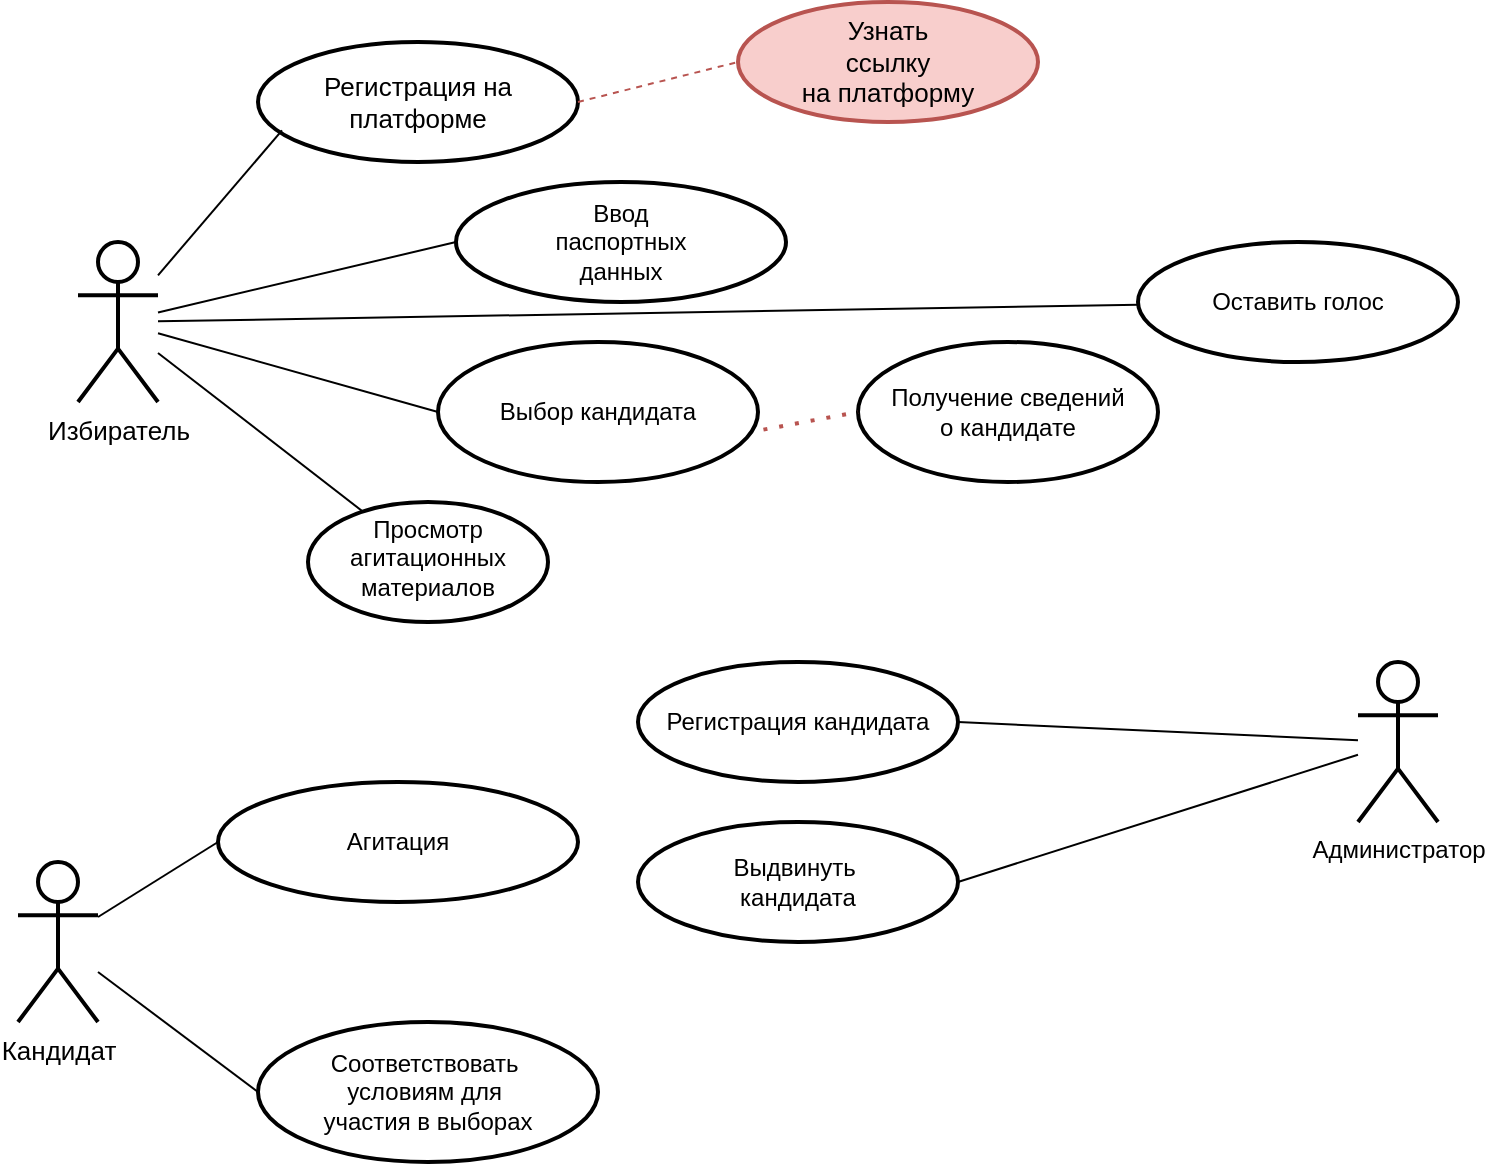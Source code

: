 <mxfile version="15.4.3" type="github">
  <diagram id="sKmiouq6wfwrjfkFn2ZE" name="Page-1">
    <mxGraphModel dx="1038" dy="495" grid="1" gridSize="10" guides="1" tooltips="1" connect="1" arrows="1" fold="1" page="1" pageScale="1" pageWidth="827" pageHeight="1169" math="0" shadow="0">
      <root>
        <mxCell id="0" />
        <mxCell id="1" parent="0" />
        <mxCell id="i96UvMzR9fySzyGJO5OX-3" value="" style="edgeStyle=none;orthogonalLoop=1;jettySize=auto;html=1;endArrow=none;" edge="1" parent="1" source="BwjrDJ18q2-7UGY3h4X0-1" target="i96UvMzR9fySzyGJO5OX-2">
          <mxGeometry relative="1" as="geometry" />
        </mxCell>
        <mxCell id="BwjrDJ18q2-7UGY3h4X0-1" value="&lt;font style=&quot;font-size: 13px&quot;&gt;Избиратель&lt;/font&gt;" style="shape=umlActor;verticalLabelPosition=bottom;verticalAlign=top;html=1;outlineConnect=0;rotation=0;strokeWidth=2;" parent="1" vertex="1">
          <mxGeometry x="60" y="140" width="40" height="80" as="geometry" />
        </mxCell>
        <mxCell id="BwjrDJ18q2-7UGY3h4X0-2" value="Администратор" style="shape=umlActor;verticalLabelPosition=bottom;verticalAlign=top;html=1;outlineConnect=0;strokeWidth=2;" parent="1" vertex="1">
          <mxGeometry x="700" y="350" width="40" height="80" as="geometry" />
        </mxCell>
        <mxCell id="BwjrDJ18q2-7UGY3h4X0-5" value="&lt;font style=&quot;font-size: 13px&quot;&gt;Кандидат&lt;/font&gt;" style="shape=umlActor;verticalLabelPosition=bottom;verticalAlign=top;html=1;outlineConnect=0;strokeWidth=2;" parent="1" vertex="1">
          <mxGeometry x="30" y="450" width="40" height="80" as="geometry" />
        </mxCell>
        <mxCell id="BwjrDJ18q2-7UGY3h4X0-8" value="&lt;font style=&quot;font-size: 13px&quot;&gt;Регистрация на&lt;br&gt;платформе&lt;/font&gt;" style="ellipse;whiteSpace=wrap;html=1;strokeWidth=2;" parent="1" vertex="1">
          <mxGeometry x="150" y="40" width="160" height="60" as="geometry" />
        </mxCell>
        <mxCell id="BwjrDJ18q2-7UGY3h4X0-9" value="&lt;font style=&quot;font-size: 13px&quot;&gt;Узнать&lt;br&gt;&lt;font style=&quot;font-size: 13px&quot;&gt;ссылку&lt;br&gt; на платформу&lt;/font&gt;&lt;/font&gt;" style="ellipse;whiteSpace=wrap;html=1;strokeWidth=2;fillColor=#f8cecc;strokeColor=#b85450;" parent="1" vertex="1">
          <mxGeometry x="390" y="20" width="150" height="60" as="geometry" />
        </mxCell>
        <mxCell id="BwjrDJ18q2-7UGY3h4X0-10" value="" style="endArrow=none;dashed=1;html=1;entryX=0;entryY=0.5;entryDx=0;entryDy=0;exitX=1;exitY=0.5;exitDx=0;exitDy=0;fillColor=#f8cecc;strokeColor=#b85450;" parent="1" source="BwjrDJ18q2-7UGY3h4X0-8" target="BwjrDJ18q2-7UGY3h4X0-9" edge="1">
          <mxGeometry width="50" height="50" relative="1" as="geometry">
            <mxPoint x="380" y="260" as="sourcePoint" />
            <mxPoint x="440" y="320" as="targetPoint" />
          </mxGeometry>
        </mxCell>
        <mxCell id="BwjrDJ18q2-7UGY3h4X0-12" value="Ввод&lt;br&gt;&lt;font&gt;паспортных&lt;br&gt;&lt;/font&gt;&lt;font&gt;данных&lt;/font&gt;" style="ellipse;whiteSpace=wrap;html=1;strokeWidth=2;" parent="1" vertex="1">
          <mxGeometry x="249" y="110" width="165" height="60" as="geometry" />
        </mxCell>
        <mxCell id="BwjrDJ18q2-7UGY3h4X0-13" value="Выбор кандидата" style="ellipse;whiteSpace=wrap;html=1;strokeWidth=2;" parent="1" vertex="1">
          <mxGeometry x="240" y="190" width="160" height="70" as="geometry" />
        </mxCell>
        <mxCell id="BwjrDJ18q2-7UGY3h4X0-15" value="Оставить голос" style="ellipse;whiteSpace=wrap;html=1;strokeWidth=2;" parent="1" vertex="1">
          <mxGeometry x="590" y="140" width="160" height="60" as="geometry" />
        </mxCell>
        <mxCell id="BwjrDJ18q2-7UGY3h4X0-20" value="" style="endArrow=none;html=1;entryX=0.075;entryY=0.737;entryDx=0;entryDy=0;entryPerimeter=0;" parent="1" source="BwjrDJ18q2-7UGY3h4X0-1" target="BwjrDJ18q2-7UGY3h4X0-8" edge="1">
          <mxGeometry width="50" height="50" relative="1" as="geometry">
            <mxPoint x="390" y="360" as="sourcePoint" />
            <mxPoint x="440" y="310" as="targetPoint" />
          </mxGeometry>
        </mxCell>
        <mxCell id="BwjrDJ18q2-7UGY3h4X0-21" value="" style="endArrow=none;html=1;entryX=0;entryY=0.5;entryDx=0;entryDy=0;" parent="1" source="BwjrDJ18q2-7UGY3h4X0-1" target="BwjrDJ18q2-7UGY3h4X0-12" edge="1">
          <mxGeometry width="50" height="50" relative="1" as="geometry">
            <mxPoint x="390" y="360" as="sourcePoint" />
            <mxPoint x="440" y="310" as="targetPoint" />
          </mxGeometry>
        </mxCell>
        <mxCell id="BwjrDJ18q2-7UGY3h4X0-22" value="" style="endArrow=none;html=1;entryX=0;entryY=0.5;entryDx=0;entryDy=0;" parent="1" source="BwjrDJ18q2-7UGY3h4X0-1" target="BwjrDJ18q2-7UGY3h4X0-13" edge="1">
          <mxGeometry width="50" height="50" relative="1" as="geometry">
            <mxPoint x="390" y="360" as="sourcePoint" />
            <mxPoint x="440" y="310" as="targetPoint" />
          </mxGeometry>
        </mxCell>
        <mxCell id="BwjrDJ18q2-7UGY3h4X0-23" value="" style="endArrow=none;html=1;" parent="1" target="BwjrDJ18q2-7UGY3h4X0-15" edge="1" source="BwjrDJ18q2-7UGY3h4X0-1">
          <mxGeometry width="50" height="50" relative="1" as="geometry">
            <mxPoint x="100" y="210" as="sourcePoint" />
            <mxPoint x="440" y="310" as="targetPoint" />
          </mxGeometry>
        </mxCell>
        <mxCell id="BwjrDJ18q2-7UGY3h4X0-24" value="Получение сведений&lt;br&gt;&lt;font&gt;о кандидате&lt;/font&gt;" style="ellipse;whiteSpace=wrap;html=1;strokeWidth=2;" parent="1" vertex="1">
          <mxGeometry x="450" y="190" width="150" height="70" as="geometry" />
        </mxCell>
        <mxCell id="BwjrDJ18q2-7UGY3h4X0-25" value="" style="endArrow=none;dashed=1;html=1;dashPattern=1 3;strokeWidth=2;exitX=1.017;exitY=0.626;exitDx=0;exitDy=0;exitPerimeter=0;entryX=0;entryY=0.5;entryDx=0;entryDy=0;fillColor=#f8cecc;strokeColor=#b85450;" parent="1" source="BwjrDJ18q2-7UGY3h4X0-13" target="BwjrDJ18q2-7UGY3h4X0-24" edge="1">
          <mxGeometry width="50" height="50" relative="1" as="geometry">
            <mxPoint x="390" y="350" as="sourcePoint" />
            <mxPoint x="440" y="300" as="targetPoint" />
          </mxGeometry>
        </mxCell>
        <mxCell id="BwjrDJ18q2-7UGY3h4X0-27" value="Регистрация кандидата" style="ellipse;whiteSpace=wrap;html=1;strokeWidth=2;" parent="1" vertex="1">
          <mxGeometry x="340" y="350" width="160" height="60" as="geometry" />
        </mxCell>
        <mxCell id="BwjrDJ18q2-7UGY3h4X0-28" value="Выдвинуть&amp;nbsp;&lt;br&gt;&lt;font&gt;кандидата&lt;/font&gt;" style="ellipse;whiteSpace=wrap;html=1;strokeWidth=2;" parent="1" vertex="1">
          <mxGeometry x="340" y="430" width="160" height="60" as="geometry" />
        </mxCell>
        <mxCell id="BwjrDJ18q2-7UGY3h4X0-29" value="" style="endArrow=none;html=1;entryX=1;entryY=0.5;entryDx=0;entryDy=0;" parent="1" source="BwjrDJ18q2-7UGY3h4X0-2" target="BwjrDJ18q2-7UGY3h4X0-27" edge="1">
          <mxGeometry width="50" height="50" relative="1" as="geometry">
            <mxPoint x="390" y="530" as="sourcePoint" />
            <mxPoint x="350" y="410" as="targetPoint" />
          </mxGeometry>
        </mxCell>
        <mxCell id="BwjrDJ18q2-7UGY3h4X0-30" value="" style="endArrow=none;html=1;entryX=1;entryY=0.5;entryDx=0;entryDy=0;" parent="1" source="BwjrDJ18q2-7UGY3h4X0-2" target="BwjrDJ18q2-7UGY3h4X0-28" edge="1">
          <mxGeometry width="50" height="50" relative="1" as="geometry">
            <mxPoint x="390" y="530" as="sourcePoint" />
            <mxPoint x="440" y="480" as="targetPoint" />
          </mxGeometry>
        </mxCell>
        <mxCell id="BwjrDJ18q2-7UGY3h4X0-31" value="Агитация" style="ellipse;whiteSpace=wrap;html=1;strokeWidth=2;" parent="1" vertex="1">
          <mxGeometry x="130" y="410" width="180" height="60" as="geometry" />
        </mxCell>
        <mxCell id="BwjrDJ18q2-7UGY3h4X0-32" value="" style="endArrow=none;html=1;entryX=0;entryY=0.5;entryDx=0;entryDy=0;" parent="1" source="BwjrDJ18q2-7UGY3h4X0-5" target="BwjrDJ18q2-7UGY3h4X0-31" edge="1">
          <mxGeometry width="50" height="50" relative="1" as="geometry">
            <mxPoint x="390" y="530" as="sourcePoint" />
            <mxPoint x="440" y="480" as="targetPoint" />
          </mxGeometry>
        </mxCell>
        <mxCell id="BwjrDJ18q2-7UGY3h4X0-33" value="Соответствовать&amp;nbsp;&lt;br&gt;&lt;font&gt;условиям для&amp;nbsp;&lt;br&gt;&lt;/font&gt;&lt;font&gt;участия в выборах&lt;/font&gt;" style="ellipse;whiteSpace=wrap;html=1;strokeWidth=2;" parent="1" vertex="1">
          <mxGeometry x="150" y="530" width="170" height="70" as="geometry" />
        </mxCell>
        <mxCell id="BwjrDJ18q2-7UGY3h4X0-34" value="" style="endArrow=none;html=1;entryX=0;entryY=0.5;entryDx=0;entryDy=0;" parent="1" source="BwjrDJ18q2-7UGY3h4X0-5" target="BwjrDJ18q2-7UGY3h4X0-33" edge="1">
          <mxGeometry width="50" height="50" relative="1" as="geometry">
            <mxPoint x="390" y="530" as="sourcePoint" />
            <mxPoint x="440" y="480" as="targetPoint" />
          </mxGeometry>
        </mxCell>
        <mxCell id="i96UvMzR9fySzyGJO5OX-2" value="Просмотр агитационных материалов" style="ellipse;whiteSpace=wrap;html=1;verticalAlign=top;strokeWidth=2;" vertex="1" parent="1">
          <mxGeometry x="175" y="270" width="120" height="60" as="geometry" />
        </mxCell>
      </root>
    </mxGraphModel>
  </diagram>
</mxfile>
